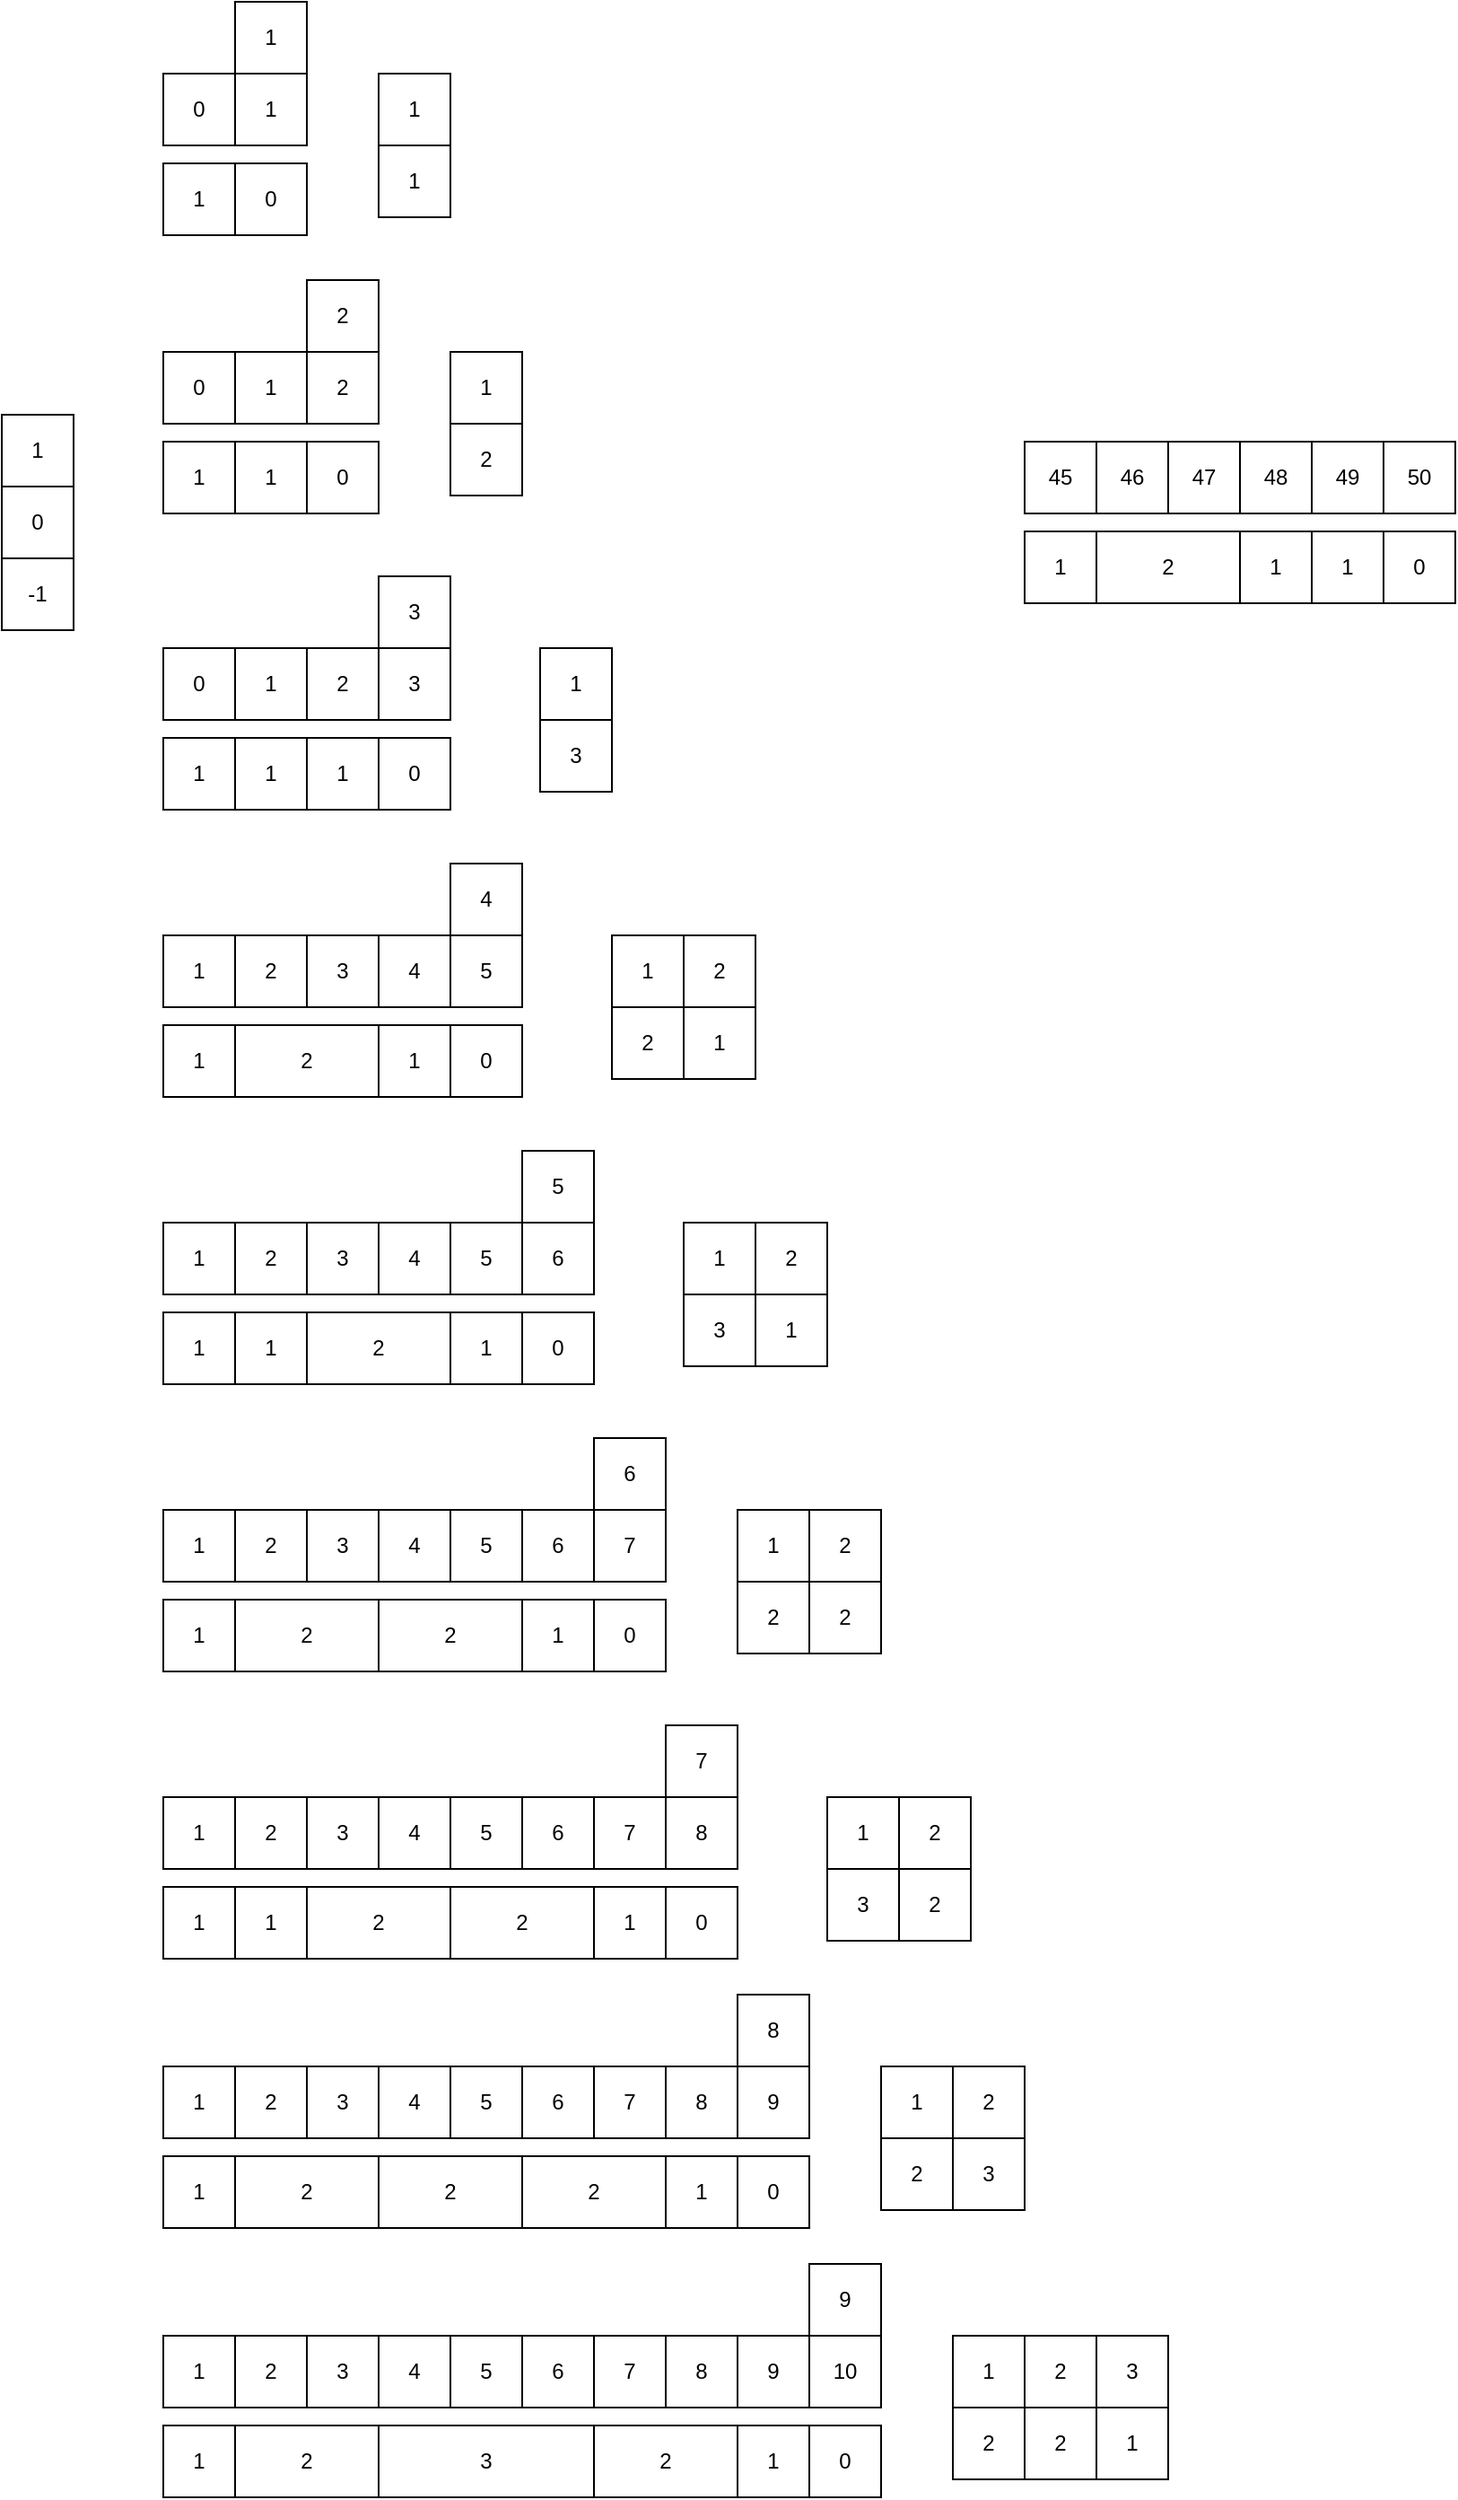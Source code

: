 <mxfile version="15.8.7" type="device"><diagram id="FzNGQyVqa_Hj_T8qQIgg" name="페이지-1"><mxGraphModel dx="813" dy="490" grid="1" gridSize="10" guides="1" tooltips="1" connect="1" arrows="1" fold="1" page="1" pageScale="1" pageWidth="10000" pageHeight="10000" math="0" shadow="0"><root><mxCell id="0"/><mxCell id="1" parent="0"/><mxCell id="SuDjZMLwd6x9vqNt6yku-1" value="1" style="rounded=0;whiteSpace=wrap;html=1;" vertex="1" parent="1"><mxGeometry x="720" y="410" width="40" height="40" as="geometry"/></mxCell><mxCell id="SuDjZMLwd6x9vqNt6yku-2" value="0" style="rounded=0;whiteSpace=wrap;html=1;" vertex="1" parent="1"><mxGeometry x="630" y="270" width="40" height="40" as="geometry"/></mxCell><mxCell id="SuDjZMLwd6x9vqNt6yku-3" value="-1" style="rounded=0;whiteSpace=wrap;html=1;" vertex="1" parent="1"><mxGeometry x="630" y="310" width="40" height="40" as="geometry"/></mxCell><mxCell id="SuDjZMLwd6x9vqNt6yku-4" value="0" style="rounded=0;whiteSpace=wrap;html=1;" vertex="1" parent="1"><mxGeometry x="720" y="360" width="40" height="40" as="geometry"/></mxCell><mxCell id="SuDjZMLwd6x9vqNt6yku-5" value="1" style="rounded=0;whiteSpace=wrap;html=1;" vertex="1" parent="1"><mxGeometry x="760" y="360" width="40" height="40" as="geometry"/></mxCell><mxCell id="SuDjZMLwd6x9vqNt6yku-6" value="2" style="rounded=0;whiteSpace=wrap;html=1;" vertex="1" parent="1"><mxGeometry x="800" y="360" width="40" height="40" as="geometry"/></mxCell><mxCell id="SuDjZMLwd6x9vqNt6yku-7" value="3" style="rounded=0;whiteSpace=wrap;html=1;" vertex="1" parent="1"><mxGeometry x="840" y="360" width="40" height="40" as="geometry"/></mxCell><mxCell id="SuDjZMLwd6x9vqNt6yku-9" value="1" style="rounded=0;whiteSpace=wrap;html=1;" vertex="1" parent="1"><mxGeometry x="800" y="410" width="40" height="40" as="geometry"/></mxCell><mxCell id="SuDjZMLwd6x9vqNt6yku-10" value="1" style="rounded=0;whiteSpace=wrap;html=1;" vertex="1" parent="1"><mxGeometry x="630" y="230" width="40" height="40" as="geometry"/></mxCell><mxCell id="SuDjZMLwd6x9vqNt6yku-11" value="1" style="rounded=0;whiteSpace=wrap;html=1;" vertex="1" parent="1"><mxGeometry x="760" y="410" width="40" height="40" as="geometry"/></mxCell><mxCell id="SuDjZMLwd6x9vqNt6yku-12" value="0" style="rounded=0;whiteSpace=wrap;html=1;" vertex="1" parent="1"><mxGeometry x="840" y="410" width="40" height="40" as="geometry"/></mxCell><mxCell id="SuDjZMLwd6x9vqNt6yku-13" value="1" style="rounded=0;whiteSpace=wrap;html=1;" vertex="1" parent="1"><mxGeometry x="720" y="570" width="40" height="40" as="geometry"/></mxCell><mxCell id="SuDjZMLwd6x9vqNt6yku-14" value="1" style="rounded=0;whiteSpace=wrap;html=1;" vertex="1" parent="1"><mxGeometry x="720" y="520" width="40" height="40" as="geometry"/></mxCell><mxCell id="SuDjZMLwd6x9vqNt6yku-15" value="2" style="rounded=0;whiteSpace=wrap;html=1;" vertex="1" parent="1"><mxGeometry x="760" y="520" width="40" height="40" as="geometry"/></mxCell><mxCell id="SuDjZMLwd6x9vqNt6yku-16" value="3" style="rounded=0;whiteSpace=wrap;html=1;" vertex="1" parent="1"><mxGeometry x="800" y="520" width="40" height="40" as="geometry"/></mxCell><mxCell id="SuDjZMLwd6x9vqNt6yku-17" value="4" style="rounded=0;whiteSpace=wrap;html=1;" vertex="1" parent="1"><mxGeometry x="840" y="520" width="40" height="40" as="geometry"/></mxCell><mxCell id="SuDjZMLwd6x9vqNt6yku-18" value="1" style="rounded=0;whiteSpace=wrap;html=1;" vertex="1" parent="1"><mxGeometry x="840" y="570" width="40" height="40" as="geometry"/></mxCell><mxCell id="SuDjZMLwd6x9vqNt6yku-19" value="2" style="rounded=0;whiteSpace=wrap;html=1;" vertex="1" parent="1"><mxGeometry x="760" y="570" width="80" height="40" as="geometry"/></mxCell><mxCell id="SuDjZMLwd6x9vqNt6yku-20" value="0" style="rounded=0;whiteSpace=wrap;html=1;" vertex="1" parent="1"><mxGeometry x="880" y="570" width="40" height="40" as="geometry"/></mxCell><mxCell id="SuDjZMLwd6x9vqNt6yku-21" value="5" style="rounded=0;whiteSpace=wrap;html=1;" vertex="1" parent="1"><mxGeometry x="880" y="520" width="40" height="40" as="geometry"/></mxCell><mxCell id="SuDjZMLwd6x9vqNt6yku-22" value="1" style="rounded=0;whiteSpace=wrap;html=1;" vertex="1" parent="1"><mxGeometry x="1200" y="295" width="40" height="40" as="geometry"/></mxCell><mxCell id="SuDjZMLwd6x9vqNt6yku-23" value="45" style="rounded=0;whiteSpace=wrap;html=1;" vertex="1" parent="1"><mxGeometry x="1200" y="245" width="40" height="40" as="geometry"/></mxCell><mxCell id="SuDjZMLwd6x9vqNt6yku-24" value="46" style="rounded=0;whiteSpace=wrap;html=1;" vertex="1" parent="1"><mxGeometry x="1240" y="245" width="40" height="40" as="geometry"/></mxCell><mxCell id="SuDjZMLwd6x9vqNt6yku-25" value="47" style="rounded=0;whiteSpace=wrap;html=1;" vertex="1" parent="1"><mxGeometry x="1280" y="245" width="40" height="40" as="geometry"/></mxCell><mxCell id="SuDjZMLwd6x9vqNt6yku-26" value="48" style="rounded=0;whiteSpace=wrap;html=1;" vertex="1" parent="1"><mxGeometry x="1320" y="245" width="40" height="40" as="geometry"/></mxCell><mxCell id="SuDjZMLwd6x9vqNt6yku-27" value="1" style="rounded=0;whiteSpace=wrap;html=1;" vertex="1" parent="1"><mxGeometry x="1360" y="295" width="40" height="40" as="geometry"/></mxCell><mxCell id="SuDjZMLwd6x9vqNt6yku-28" value="2" style="rounded=0;whiteSpace=wrap;html=1;" vertex="1" parent="1"><mxGeometry x="1240" y="295" width="80" height="40" as="geometry"/></mxCell><mxCell id="SuDjZMLwd6x9vqNt6yku-29" value="0" style="rounded=0;whiteSpace=wrap;html=1;" vertex="1" parent="1"><mxGeometry x="1400" y="295" width="40" height="40" as="geometry"/></mxCell><mxCell id="SuDjZMLwd6x9vqNt6yku-30" value="49" style="rounded=0;whiteSpace=wrap;html=1;" vertex="1" parent="1"><mxGeometry x="1360" y="245" width="40" height="40" as="geometry"/></mxCell><mxCell id="SuDjZMLwd6x9vqNt6yku-31" value="50" style="rounded=0;whiteSpace=wrap;html=1;" vertex="1" parent="1"><mxGeometry x="1400" y="245" width="40" height="40" as="geometry"/></mxCell><mxCell id="SuDjZMLwd6x9vqNt6yku-33" value="1" style="rounded=0;whiteSpace=wrap;html=1;" vertex="1" parent="1"><mxGeometry x="1320" y="295" width="40" height="40" as="geometry"/></mxCell><mxCell id="SuDjZMLwd6x9vqNt6yku-34" value="1" style="rounded=0;whiteSpace=wrap;html=1;" vertex="1" parent="1"><mxGeometry x="720" y="730" width="40" height="40" as="geometry"/></mxCell><mxCell id="SuDjZMLwd6x9vqNt6yku-35" value="1" style="rounded=0;whiteSpace=wrap;html=1;" vertex="1" parent="1"><mxGeometry x="720" y="680" width="40" height="40" as="geometry"/></mxCell><mxCell id="SuDjZMLwd6x9vqNt6yku-36" value="2" style="rounded=0;whiteSpace=wrap;html=1;" vertex="1" parent="1"><mxGeometry x="760" y="680" width="40" height="40" as="geometry"/></mxCell><mxCell id="SuDjZMLwd6x9vqNt6yku-37" value="3" style="rounded=0;whiteSpace=wrap;html=1;" vertex="1" parent="1"><mxGeometry x="800" y="680" width="40" height="40" as="geometry"/></mxCell><mxCell id="SuDjZMLwd6x9vqNt6yku-38" value="4" style="rounded=0;whiteSpace=wrap;html=1;" vertex="1" parent="1"><mxGeometry x="840" y="680" width="40" height="40" as="geometry"/></mxCell><mxCell id="SuDjZMLwd6x9vqNt6yku-39" value="1" style="rounded=0;whiteSpace=wrap;html=1;" vertex="1" parent="1"><mxGeometry x="880" y="730" width="40" height="40" as="geometry"/></mxCell><mxCell id="SuDjZMLwd6x9vqNt6yku-40" value="2" style="rounded=0;whiteSpace=wrap;html=1;" vertex="1" parent="1"><mxGeometry x="800" y="730" width="80" height="40" as="geometry"/></mxCell><mxCell id="SuDjZMLwd6x9vqNt6yku-41" value="0" style="rounded=0;whiteSpace=wrap;html=1;" vertex="1" parent="1"><mxGeometry x="920" y="730" width="40" height="40" as="geometry"/></mxCell><mxCell id="SuDjZMLwd6x9vqNt6yku-42" value="5" style="rounded=0;whiteSpace=wrap;html=1;" vertex="1" parent="1"><mxGeometry x="880" y="680" width="40" height="40" as="geometry"/></mxCell><mxCell id="SuDjZMLwd6x9vqNt6yku-43" value="6" style="rounded=0;whiteSpace=wrap;html=1;" vertex="1" parent="1"><mxGeometry x="920" y="680" width="40" height="40" as="geometry"/></mxCell><mxCell id="SuDjZMLwd6x9vqNt6yku-44" value="1" style="rounded=0;whiteSpace=wrap;html=1;" vertex="1" parent="1"><mxGeometry x="760" y="730" width="40" height="40" as="geometry"/></mxCell><mxCell id="SuDjZMLwd6x9vqNt6yku-45" value="1" style="rounded=0;whiteSpace=wrap;html=1;" vertex="1" parent="1"><mxGeometry x="720" y="890" width="40" height="40" as="geometry"/></mxCell><mxCell id="SuDjZMLwd6x9vqNt6yku-46" value="1" style="rounded=0;whiteSpace=wrap;html=1;" vertex="1" parent="1"><mxGeometry x="720" y="840" width="40" height="40" as="geometry"/></mxCell><mxCell id="SuDjZMLwd6x9vqNt6yku-47" value="2" style="rounded=0;whiteSpace=wrap;html=1;" vertex="1" parent="1"><mxGeometry x="760" y="840" width="40" height="40" as="geometry"/></mxCell><mxCell id="SuDjZMLwd6x9vqNt6yku-48" value="3" style="rounded=0;whiteSpace=wrap;html=1;" vertex="1" parent="1"><mxGeometry x="800" y="840" width="40" height="40" as="geometry"/></mxCell><mxCell id="SuDjZMLwd6x9vqNt6yku-49" value="4" style="rounded=0;whiteSpace=wrap;html=1;" vertex="1" parent="1"><mxGeometry x="840" y="840" width="40" height="40" as="geometry"/></mxCell><mxCell id="SuDjZMLwd6x9vqNt6yku-50" value="1" style="rounded=0;whiteSpace=wrap;html=1;" vertex="1" parent="1"><mxGeometry x="920" y="890" width="40" height="40" as="geometry"/></mxCell><mxCell id="SuDjZMLwd6x9vqNt6yku-51" value="2" style="rounded=0;whiteSpace=wrap;html=1;" vertex="1" parent="1"><mxGeometry x="840" y="890" width="80" height="40" as="geometry"/></mxCell><mxCell id="SuDjZMLwd6x9vqNt6yku-52" value="0" style="rounded=0;whiteSpace=wrap;html=1;" vertex="1" parent="1"><mxGeometry x="960" y="890" width="40" height="40" as="geometry"/></mxCell><mxCell id="SuDjZMLwd6x9vqNt6yku-53" value="5" style="rounded=0;whiteSpace=wrap;html=1;" vertex="1" parent="1"><mxGeometry x="880" y="840" width="40" height="40" as="geometry"/></mxCell><mxCell id="SuDjZMLwd6x9vqNt6yku-54" value="6" style="rounded=0;whiteSpace=wrap;html=1;" vertex="1" parent="1"><mxGeometry x="920" y="840" width="40" height="40" as="geometry"/></mxCell><mxCell id="SuDjZMLwd6x9vqNt6yku-55" value="2" style="rounded=0;whiteSpace=wrap;html=1;" vertex="1" parent="1"><mxGeometry x="760" y="890" width="80" height="40" as="geometry"/></mxCell><mxCell id="SuDjZMLwd6x9vqNt6yku-56" value="7" style="rounded=0;whiteSpace=wrap;html=1;" vertex="1" parent="1"><mxGeometry x="960" y="840" width="40" height="40" as="geometry"/></mxCell><mxCell id="SuDjZMLwd6x9vqNt6yku-57" value="1" style="rounded=0;whiteSpace=wrap;html=1;" vertex="1" parent="1"><mxGeometry x="720" y="1050" width="40" height="40" as="geometry"/></mxCell><mxCell id="SuDjZMLwd6x9vqNt6yku-58" value="1" style="rounded=0;whiteSpace=wrap;html=1;" vertex="1" parent="1"><mxGeometry x="720" y="1000" width="40" height="40" as="geometry"/></mxCell><mxCell id="SuDjZMLwd6x9vqNt6yku-59" value="2" style="rounded=0;whiteSpace=wrap;html=1;" vertex="1" parent="1"><mxGeometry x="760" y="1000" width="40" height="40" as="geometry"/></mxCell><mxCell id="SuDjZMLwd6x9vqNt6yku-60" value="3" style="rounded=0;whiteSpace=wrap;html=1;" vertex="1" parent="1"><mxGeometry x="800" y="1000" width="40" height="40" as="geometry"/></mxCell><mxCell id="SuDjZMLwd6x9vqNt6yku-61" value="4" style="rounded=0;whiteSpace=wrap;html=1;" vertex="1" parent="1"><mxGeometry x="840" y="1000" width="40" height="40" as="geometry"/></mxCell><mxCell id="SuDjZMLwd6x9vqNt6yku-62" value="1" style="rounded=0;whiteSpace=wrap;html=1;" vertex="1" parent="1"><mxGeometry x="960" y="1050" width="40" height="40" as="geometry"/></mxCell><mxCell id="SuDjZMLwd6x9vqNt6yku-63" value="2" style="rounded=0;whiteSpace=wrap;html=1;" vertex="1" parent="1"><mxGeometry x="880" y="1050" width="80" height="40" as="geometry"/></mxCell><mxCell id="SuDjZMLwd6x9vqNt6yku-64" value="0" style="rounded=0;whiteSpace=wrap;html=1;" vertex="1" parent="1"><mxGeometry x="1000" y="1050" width="40" height="40" as="geometry"/></mxCell><mxCell id="SuDjZMLwd6x9vqNt6yku-65" value="5" style="rounded=0;whiteSpace=wrap;html=1;" vertex="1" parent="1"><mxGeometry x="880" y="1000" width="40" height="40" as="geometry"/></mxCell><mxCell id="SuDjZMLwd6x9vqNt6yku-66" value="6" style="rounded=0;whiteSpace=wrap;html=1;" vertex="1" parent="1"><mxGeometry x="920" y="1000" width="40" height="40" as="geometry"/></mxCell><mxCell id="SuDjZMLwd6x9vqNt6yku-67" value="2" style="rounded=0;whiteSpace=wrap;html=1;" vertex="1" parent="1"><mxGeometry x="800" y="1050" width="80" height="40" as="geometry"/></mxCell><mxCell id="SuDjZMLwd6x9vqNt6yku-68" value="7" style="rounded=0;whiteSpace=wrap;html=1;" vertex="1" parent="1"><mxGeometry x="960" y="1000" width="40" height="40" as="geometry"/></mxCell><mxCell id="SuDjZMLwd6x9vqNt6yku-69" value="8" style="rounded=0;whiteSpace=wrap;html=1;" vertex="1" parent="1"><mxGeometry x="1000" y="1000" width="40" height="40" as="geometry"/></mxCell><mxCell id="SuDjZMLwd6x9vqNt6yku-70" value="1" style="rounded=0;whiteSpace=wrap;html=1;" vertex="1" parent="1"><mxGeometry x="760" y="1050" width="40" height="40" as="geometry"/></mxCell><mxCell id="SuDjZMLwd6x9vqNt6yku-71" value="1" style="rounded=0;whiteSpace=wrap;html=1;" vertex="1" parent="1"><mxGeometry x="720" y="1200" width="40" height="40" as="geometry"/></mxCell><mxCell id="SuDjZMLwd6x9vqNt6yku-72" value="1" style="rounded=0;whiteSpace=wrap;html=1;" vertex="1" parent="1"><mxGeometry x="720" y="1150" width="40" height="40" as="geometry"/></mxCell><mxCell id="SuDjZMLwd6x9vqNt6yku-73" value="2" style="rounded=0;whiteSpace=wrap;html=1;" vertex="1" parent="1"><mxGeometry x="760" y="1150" width="40" height="40" as="geometry"/></mxCell><mxCell id="SuDjZMLwd6x9vqNt6yku-74" value="3" style="rounded=0;whiteSpace=wrap;html=1;" vertex="1" parent="1"><mxGeometry x="800" y="1150" width="40" height="40" as="geometry"/></mxCell><mxCell id="SuDjZMLwd6x9vqNt6yku-75" value="4" style="rounded=0;whiteSpace=wrap;html=1;" vertex="1" parent="1"><mxGeometry x="840" y="1150" width="40" height="40" as="geometry"/></mxCell><mxCell id="SuDjZMLwd6x9vqNt6yku-76" value="1" style="rounded=0;whiteSpace=wrap;html=1;" vertex="1" parent="1"><mxGeometry x="1000" y="1200" width="40" height="40" as="geometry"/></mxCell><mxCell id="SuDjZMLwd6x9vqNt6yku-77" value="2" style="rounded=0;whiteSpace=wrap;html=1;" vertex="1" parent="1"><mxGeometry x="920" y="1200" width="80" height="40" as="geometry"/></mxCell><mxCell id="SuDjZMLwd6x9vqNt6yku-78" value="0" style="rounded=0;whiteSpace=wrap;html=1;" vertex="1" parent="1"><mxGeometry x="1040" y="1200" width="40" height="40" as="geometry"/></mxCell><mxCell id="SuDjZMLwd6x9vqNt6yku-79" value="5" style="rounded=0;whiteSpace=wrap;html=1;" vertex="1" parent="1"><mxGeometry x="880" y="1150" width="40" height="40" as="geometry"/></mxCell><mxCell id="SuDjZMLwd6x9vqNt6yku-80" value="6" style="rounded=0;whiteSpace=wrap;html=1;" vertex="1" parent="1"><mxGeometry x="920" y="1150" width="40" height="40" as="geometry"/></mxCell><mxCell id="SuDjZMLwd6x9vqNt6yku-81" value="2" style="rounded=0;whiteSpace=wrap;html=1;" vertex="1" parent="1"><mxGeometry x="840" y="1200" width="80" height="40" as="geometry"/></mxCell><mxCell id="SuDjZMLwd6x9vqNt6yku-82" value="7" style="rounded=0;whiteSpace=wrap;html=1;" vertex="1" parent="1"><mxGeometry x="960" y="1150" width="40" height="40" as="geometry"/></mxCell><mxCell id="SuDjZMLwd6x9vqNt6yku-83" value="8" style="rounded=0;whiteSpace=wrap;html=1;" vertex="1" parent="1"><mxGeometry x="1000" y="1150" width="40" height="40" as="geometry"/></mxCell><mxCell id="SuDjZMLwd6x9vqNt6yku-84" value="2" style="rounded=0;whiteSpace=wrap;html=1;" vertex="1" parent="1"><mxGeometry x="760" y="1200" width="80" height="40" as="geometry"/></mxCell><mxCell id="SuDjZMLwd6x9vqNt6yku-85" value="9" style="rounded=0;whiteSpace=wrap;html=1;" vertex="1" parent="1"><mxGeometry x="1040" y="1150" width="40" height="40" as="geometry"/></mxCell><mxCell id="SuDjZMLwd6x9vqNt6yku-86" value="1" style="rounded=0;whiteSpace=wrap;html=1;" vertex="1" parent="1"><mxGeometry x="720" y="1350" width="40" height="40" as="geometry"/></mxCell><mxCell id="SuDjZMLwd6x9vqNt6yku-87" value="1" style="rounded=0;whiteSpace=wrap;html=1;" vertex="1" parent="1"><mxGeometry x="720" y="1300" width="40" height="40" as="geometry"/></mxCell><mxCell id="SuDjZMLwd6x9vqNt6yku-88" value="2" style="rounded=0;whiteSpace=wrap;html=1;" vertex="1" parent="1"><mxGeometry x="760" y="1300" width="40" height="40" as="geometry"/></mxCell><mxCell id="SuDjZMLwd6x9vqNt6yku-89" value="3" style="rounded=0;whiteSpace=wrap;html=1;" vertex="1" parent="1"><mxGeometry x="800" y="1300" width="40" height="40" as="geometry"/></mxCell><mxCell id="SuDjZMLwd6x9vqNt6yku-90" value="4" style="rounded=0;whiteSpace=wrap;html=1;" vertex="1" parent="1"><mxGeometry x="840" y="1300" width="40" height="40" as="geometry"/></mxCell><mxCell id="SuDjZMLwd6x9vqNt6yku-91" value="1" style="rounded=0;whiteSpace=wrap;html=1;" vertex="1" parent="1"><mxGeometry x="1040" y="1350" width="40" height="40" as="geometry"/></mxCell><mxCell id="SuDjZMLwd6x9vqNt6yku-92" value="2" style="rounded=0;whiteSpace=wrap;html=1;" vertex="1" parent="1"><mxGeometry x="960" y="1350" width="80" height="40" as="geometry"/></mxCell><mxCell id="SuDjZMLwd6x9vqNt6yku-93" value="0" style="rounded=0;whiteSpace=wrap;html=1;" vertex="1" parent="1"><mxGeometry x="1080" y="1350" width="40" height="40" as="geometry"/></mxCell><mxCell id="SuDjZMLwd6x9vqNt6yku-94" value="5" style="rounded=0;whiteSpace=wrap;html=1;" vertex="1" parent="1"><mxGeometry x="880" y="1300" width="40" height="40" as="geometry"/></mxCell><mxCell id="SuDjZMLwd6x9vqNt6yku-95" value="6" style="rounded=0;whiteSpace=wrap;html=1;" vertex="1" parent="1"><mxGeometry x="920" y="1300" width="40" height="40" as="geometry"/></mxCell><mxCell id="SuDjZMLwd6x9vqNt6yku-96" value="3" style="rounded=0;whiteSpace=wrap;html=1;" vertex="1" parent="1"><mxGeometry x="840" y="1350" width="120" height="40" as="geometry"/></mxCell><mxCell id="SuDjZMLwd6x9vqNt6yku-97" value="7" style="rounded=0;whiteSpace=wrap;html=1;" vertex="1" parent="1"><mxGeometry x="960" y="1300" width="40" height="40" as="geometry"/></mxCell><mxCell id="SuDjZMLwd6x9vqNt6yku-98" value="8" style="rounded=0;whiteSpace=wrap;html=1;" vertex="1" parent="1"><mxGeometry x="1000" y="1300" width="40" height="40" as="geometry"/></mxCell><mxCell id="SuDjZMLwd6x9vqNt6yku-99" value="2" style="rounded=0;whiteSpace=wrap;html=1;" vertex="1" parent="1"><mxGeometry x="760" y="1350" width="80" height="40" as="geometry"/></mxCell><mxCell id="SuDjZMLwd6x9vqNt6yku-100" value="9" style="rounded=0;whiteSpace=wrap;html=1;" vertex="1" parent="1"><mxGeometry x="1040" y="1300" width="40" height="40" as="geometry"/></mxCell><mxCell id="SuDjZMLwd6x9vqNt6yku-101" value="10" style="rounded=0;whiteSpace=wrap;html=1;" vertex="1" parent="1"><mxGeometry x="1080" y="1300" width="40" height="40" as="geometry"/></mxCell><mxCell id="SuDjZMLwd6x9vqNt6yku-103" value="1" style="rounded=0;whiteSpace=wrap;html=1;" vertex="1" parent="1"><mxGeometry x="930" y="360" width="40" height="40" as="geometry"/></mxCell><mxCell id="SuDjZMLwd6x9vqNt6yku-104" value="3" style="rounded=0;whiteSpace=wrap;html=1;" vertex="1" parent="1"><mxGeometry x="930" y="400" width="40" height="40" as="geometry"/></mxCell><mxCell id="SuDjZMLwd6x9vqNt6yku-105" value="1" style="rounded=0;whiteSpace=wrap;html=1;" vertex="1" parent="1"><mxGeometry x="970" y="520" width="40" height="40" as="geometry"/></mxCell><mxCell id="SuDjZMLwd6x9vqNt6yku-106" value="2" style="rounded=0;whiteSpace=wrap;html=1;" vertex="1" parent="1"><mxGeometry x="970" y="560" width="40" height="40" as="geometry"/></mxCell><mxCell id="SuDjZMLwd6x9vqNt6yku-107" value="2" style="rounded=0;whiteSpace=wrap;html=1;" vertex="1" parent="1"><mxGeometry x="1010" y="520" width="40" height="40" as="geometry"/></mxCell><mxCell id="SuDjZMLwd6x9vqNt6yku-108" value="1" style="rounded=0;whiteSpace=wrap;html=1;" vertex="1" parent="1"><mxGeometry x="1010" y="560" width="40" height="40" as="geometry"/></mxCell><mxCell id="SuDjZMLwd6x9vqNt6yku-109" value="1" style="rounded=0;whiteSpace=wrap;html=1;" vertex="1" parent="1"><mxGeometry x="1010" y="680" width="40" height="40" as="geometry"/></mxCell><mxCell id="SuDjZMLwd6x9vqNt6yku-110" value="3" style="rounded=0;whiteSpace=wrap;html=1;" vertex="1" parent="1"><mxGeometry x="1010" y="720" width="40" height="40" as="geometry"/></mxCell><mxCell id="SuDjZMLwd6x9vqNt6yku-111" value="2" style="rounded=0;whiteSpace=wrap;html=1;" vertex="1" parent="1"><mxGeometry x="1050" y="680" width="40" height="40" as="geometry"/></mxCell><mxCell id="SuDjZMLwd6x9vqNt6yku-112" value="1" style="rounded=0;whiteSpace=wrap;html=1;" vertex="1" parent="1"><mxGeometry x="1050" y="720" width="40" height="40" as="geometry"/></mxCell><mxCell id="SuDjZMLwd6x9vqNt6yku-113" value="1" style="rounded=0;whiteSpace=wrap;html=1;" vertex="1" parent="1"><mxGeometry x="1040" y="840" width="40" height="40" as="geometry"/></mxCell><mxCell id="SuDjZMLwd6x9vqNt6yku-114" value="2" style="rounded=0;whiteSpace=wrap;html=1;" vertex="1" parent="1"><mxGeometry x="1040" y="880" width="40" height="40" as="geometry"/></mxCell><mxCell id="SuDjZMLwd6x9vqNt6yku-115" value="2" style="rounded=0;whiteSpace=wrap;html=1;" vertex="1" parent="1"><mxGeometry x="1080" y="840" width="40" height="40" as="geometry"/></mxCell><mxCell id="SuDjZMLwd6x9vqNt6yku-116" value="2" style="rounded=0;whiteSpace=wrap;html=1;" vertex="1" parent="1"><mxGeometry x="1080" y="880" width="40" height="40" as="geometry"/></mxCell><mxCell id="SuDjZMLwd6x9vqNt6yku-117" value="1" style="rounded=0;whiteSpace=wrap;html=1;" vertex="1" parent="1"><mxGeometry x="1090" y="1000" width="40" height="40" as="geometry"/></mxCell><mxCell id="SuDjZMLwd6x9vqNt6yku-118" value="3" style="rounded=0;whiteSpace=wrap;html=1;" vertex="1" parent="1"><mxGeometry x="1090" y="1040" width="40" height="40" as="geometry"/></mxCell><mxCell id="SuDjZMLwd6x9vqNt6yku-119" value="2" style="rounded=0;whiteSpace=wrap;html=1;" vertex="1" parent="1"><mxGeometry x="1130" y="1000" width="40" height="40" as="geometry"/></mxCell><mxCell id="SuDjZMLwd6x9vqNt6yku-120" value="2" style="rounded=0;whiteSpace=wrap;html=1;" vertex="1" parent="1"><mxGeometry x="1130" y="1040" width="40" height="40" as="geometry"/></mxCell><mxCell id="SuDjZMLwd6x9vqNt6yku-121" value="1" style="rounded=0;whiteSpace=wrap;html=1;" vertex="1" parent="1"><mxGeometry x="1120" y="1150" width="40" height="40" as="geometry"/></mxCell><mxCell id="SuDjZMLwd6x9vqNt6yku-122" value="2" style="rounded=0;whiteSpace=wrap;html=1;" vertex="1" parent="1"><mxGeometry x="1120" y="1190" width="40" height="40" as="geometry"/></mxCell><mxCell id="SuDjZMLwd6x9vqNt6yku-123" value="2" style="rounded=0;whiteSpace=wrap;html=1;" vertex="1" parent="1"><mxGeometry x="1160" y="1150" width="40" height="40" as="geometry"/></mxCell><mxCell id="SuDjZMLwd6x9vqNt6yku-124" value="3" style="rounded=0;whiteSpace=wrap;html=1;" vertex="1" parent="1"><mxGeometry x="1160" y="1190" width="40" height="40" as="geometry"/></mxCell><mxCell id="SuDjZMLwd6x9vqNt6yku-125" value="1" style="rounded=0;whiteSpace=wrap;html=1;" vertex="1" parent="1"><mxGeometry x="1160" y="1300" width="40" height="40" as="geometry"/></mxCell><mxCell id="SuDjZMLwd6x9vqNt6yku-126" value="2" style="rounded=0;whiteSpace=wrap;html=1;" vertex="1" parent="1"><mxGeometry x="1160" y="1340" width="40" height="40" as="geometry"/></mxCell><mxCell id="SuDjZMLwd6x9vqNt6yku-127" value="2" style="rounded=0;whiteSpace=wrap;html=1;" vertex="1" parent="1"><mxGeometry x="1200" y="1300" width="40" height="40" as="geometry"/></mxCell><mxCell id="SuDjZMLwd6x9vqNt6yku-128" value="2" style="rounded=0;whiteSpace=wrap;html=1;" vertex="1" parent="1"><mxGeometry x="1200" y="1340" width="40" height="40" as="geometry"/></mxCell><mxCell id="SuDjZMLwd6x9vqNt6yku-129" value="3" style="rounded=0;whiteSpace=wrap;html=1;" vertex="1" parent="1"><mxGeometry x="1240" y="1300" width="40" height="40" as="geometry"/></mxCell><mxCell id="SuDjZMLwd6x9vqNt6yku-130" value="1" style="rounded=0;whiteSpace=wrap;html=1;" vertex="1" parent="1"><mxGeometry x="1240" y="1340" width="40" height="40" as="geometry"/></mxCell><mxCell id="SuDjZMLwd6x9vqNt6yku-131" value="3" style="rounded=0;whiteSpace=wrap;html=1;" vertex="1" parent="1"><mxGeometry x="840" y="320" width="40" height="40" as="geometry"/></mxCell><mxCell id="SuDjZMLwd6x9vqNt6yku-132" value="4" style="rounded=0;whiteSpace=wrap;html=1;" vertex="1" parent="1"><mxGeometry x="880" y="480" width="40" height="40" as="geometry"/></mxCell><mxCell id="SuDjZMLwd6x9vqNt6yku-133" value="5" style="rounded=0;whiteSpace=wrap;html=1;" vertex="1" parent="1"><mxGeometry x="920" y="640" width="40" height="40" as="geometry"/></mxCell><mxCell id="SuDjZMLwd6x9vqNt6yku-134" value="6" style="rounded=0;whiteSpace=wrap;html=1;" vertex="1" parent="1"><mxGeometry x="960" y="800" width="40" height="40" as="geometry"/></mxCell><mxCell id="SuDjZMLwd6x9vqNt6yku-136" value="6" style="rounded=0;whiteSpace=wrap;html=1;" vertex="1" parent="1"><mxGeometry x="960" y="800" width="40" height="40" as="geometry"/></mxCell><mxCell id="SuDjZMLwd6x9vqNt6yku-137" value="7" style="rounded=0;whiteSpace=wrap;html=1;" vertex="1" parent="1"><mxGeometry x="1000" y="960" width="40" height="40" as="geometry"/></mxCell><mxCell id="SuDjZMLwd6x9vqNt6yku-138" value="8" style="rounded=0;whiteSpace=wrap;html=1;" vertex="1" parent="1"><mxGeometry x="1040" y="1110" width="40" height="40" as="geometry"/></mxCell><mxCell id="SuDjZMLwd6x9vqNt6yku-139" value="9" style="rounded=0;whiteSpace=wrap;html=1;" vertex="1" parent="1"><mxGeometry x="1080" y="1260" width="40" height="40" as="geometry"/></mxCell><mxCell id="SuDjZMLwd6x9vqNt6yku-140" value="1" style="rounded=0;whiteSpace=wrap;html=1;" vertex="1" parent="1"><mxGeometry x="720" y="245" width="40" height="40" as="geometry"/></mxCell><mxCell id="SuDjZMLwd6x9vqNt6yku-141" value="0" style="rounded=0;whiteSpace=wrap;html=1;" vertex="1" parent="1"><mxGeometry x="720" y="195" width="40" height="40" as="geometry"/></mxCell><mxCell id="SuDjZMLwd6x9vqNt6yku-142" value="1" style="rounded=0;whiteSpace=wrap;html=1;" vertex="1" parent="1"><mxGeometry x="760" y="195" width="40" height="40" as="geometry"/></mxCell><mxCell id="SuDjZMLwd6x9vqNt6yku-143" value="2" style="rounded=0;whiteSpace=wrap;html=1;" vertex="1" parent="1"><mxGeometry x="800" y="195" width="40" height="40" as="geometry"/></mxCell><mxCell id="SuDjZMLwd6x9vqNt6yku-145" value="0" style="rounded=0;whiteSpace=wrap;html=1;" vertex="1" parent="1"><mxGeometry x="800" y="245" width="40" height="40" as="geometry"/></mxCell><mxCell id="SuDjZMLwd6x9vqNt6yku-146" value="1" style="rounded=0;whiteSpace=wrap;html=1;" vertex="1" parent="1"><mxGeometry x="760" y="245" width="40" height="40" as="geometry"/></mxCell><mxCell id="SuDjZMLwd6x9vqNt6yku-148" value="1" style="rounded=0;whiteSpace=wrap;html=1;" vertex="1" parent="1"><mxGeometry x="880" y="195" width="40" height="40" as="geometry"/></mxCell><mxCell id="SuDjZMLwd6x9vqNt6yku-149" value="2" style="rounded=0;whiteSpace=wrap;html=1;" vertex="1" parent="1"><mxGeometry x="880" y="235" width="40" height="40" as="geometry"/></mxCell><mxCell id="SuDjZMLwd6x9vqNt6yku-150" value="2" style="rounded=0;whiteSpace=wrap;html=1;" vertex="1" parent="1"><mxGeometry x="800" y="155" width="40" height="40" as="geometry"/></mxCell><mxCell id="SuDjZMLwd6x9vqNt6yku-152" value="1" style="rounded=0;whiteSpace=wrap;html=1;" vertex="1" parent="1"><mxGeometry x="720" y="90" width="40" height="40" as="geometry"/></mxCell><mxCell id="SuDjZMLwd6x9vqNt6yku-153" value="0" style="rounded=0;whiteSpace=wrap;html=1;" vertex="1" parent="1"><mxGeometry x="720" y="40" width="40" height="40" as="geometry"/></mxCell><mxCell id="SuDjZMLwd6x9vqNt6yku-154" value="1" style="rounded=0;whiteSpace=wrap;html=1;" vertex="1" parent="1"><mxGeometry x="760" y="40" width="40" height="40" as="geometry"/></mxCell><mxCell id="SuDjZMLwd6x9vqNt6yku-157" value="0" style="rounded=0;whiteSpace=wrap;html=1;" vertex="1" parent="1"><mxGeometry x="760" y="90" width="40" height="40" as="geometry"/></mxCell><mxCell id="SuDjZMLwd6x9vqNt6yku-158" value="1" style="rounded=0;whiteSpace=wrap;html=1;" vertex="1" parent="1"><mxGeometry x="840" y="40" width="40" height="40" as="geometry"/></mxCell><mxCell id="SuDjZMLwd6x9vqNt6yku-159" value="1" style="rounded=0;whiteSpace=wrap;html=1;" vertex="1" parent="1"><mxGeometry x="840" y="80" width="40" height="40" as="geometry"/></mxCell><mxCell id="SuDjZMLwd6x9vqNt6yku-160" value="1" style="rounded=0;whiteSpace=wrap;html=1;" vertex="1" parent="1"><mxGeometry x="760" width="40" height="40" as="geometry"/></mxCell></root></mxGraphModel></diagram></mxfile>